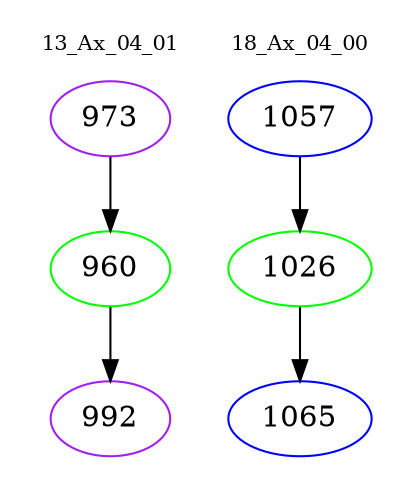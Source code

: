 digraph{
subgraph cluster_0 {
color = white
label = "13_Ax_04_01";
fontsize=10;
T0_973 [label="973", color="purple"]
T0_973 -> T0_960 [color="black"]
T0_960 [label="960", color="green"]
T0_960 -> T0_992 [color="black"]
T0_992 [label="992", color="purple"]
}
subgraph cluster_1 {
color = white
label = "18_Ax_04_00";
fontsize=10;
T1_1057 [label="1057", color="blue"]
T1_1057 -> T1_1026 [color="black"]
T1_1026 [label="1026", color="green"]
T1_1026 -> T1_1065 [color="black"]
T1_1065 [label="1065", color="blue"]
}
}
